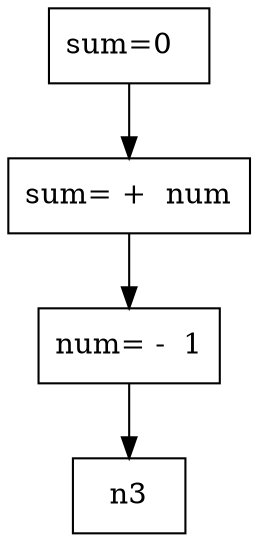digraph G {
node [shape = box];
n0 [label="sum=0  "];
n0 -> n1
n1 [label="sum= +  num"];
n1 -> n2
n2 [label="num= -  1"];
n2 -> n3
}
